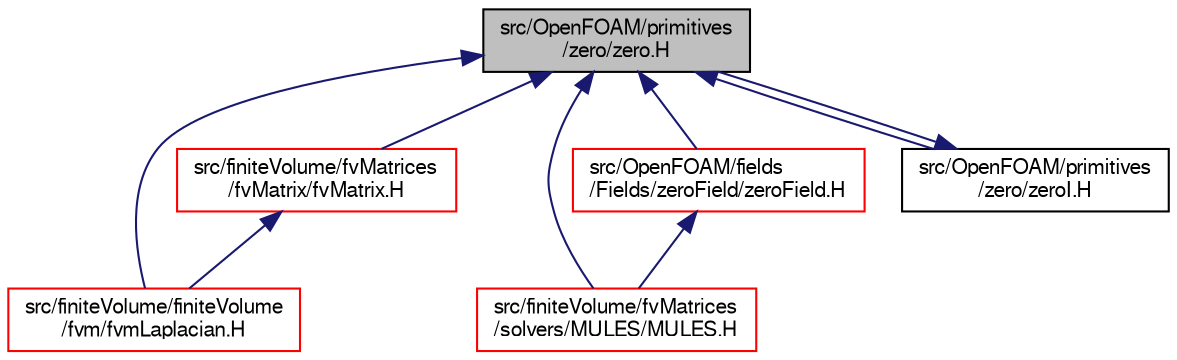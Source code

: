 digraph "src/OpenFOAM/primitives/zero/zero.H"
{
  bgcolor="transparent";
  edge [fontname="FreeSans",fontsize="10",labelfontname="FreeSans",labelfontsize="10"];
  node [fontname="FreeSans",fontsize="10",shape=record];
  Node2 [label="src/OpenFOAM/primitives\l/zero/zero.H",height=0.2,width=0.4,color="black", fillcolor="grey75", style="filled", fontcolor="black"];
  Node2 -> Node3 [dir="back",color="midnightblue",fontsize="10",style="solid",fontname="FreeSans"];
  Node3 [label="src/finiteVolume/finiteVolume\l/fvm/fvmLaplacian.H",height=0.2,width=0.4,color="red",URL="$a03077.html",tooltip="Calculate the matrix for the laplacian of the field. "];
  Node2 -> Node70 [dir="back",color="midnightblue",fontsize="10",style="solid",fontname="FreeSans"];
  Node70 [label="src/finiteVolume/fvMatrices\l/fvMatrix/fvMatrix.H",height=0.2,width=0.4,color="red",URL="$a03281.html"];
  Node70 -> Node3 [dir="back",color="midnightblue",fontsize="10",style="solid",fontname="FreeSans"];
  Node2 -> Node195 [dir="back",color="midnightblue",fontsize="10",style="solid",fontname="FreeSans"];
  Node195 [label="src/finiteVolume/fvMatrices\l/solvers/MULES/MULES.H",height=0.2,width=0.4,color="red",URL="$a03320.html",tooltip="MULES: Multidimensional universal limiter for explicit solution. "];
  Node2 -> Node203 [dir="back",color="midnightblue",fontsize="10",style="solid",fontname="FreeSans"];
  Node203 [label="src/OpenFOAM/fields\l/Fields/zeroField/zeroField.H",height=0.2,width=0.4,color="red",URL="$a09797.html"];
  Node203 -> Node195 [dir="back",color="midnightblue",fontsize="10",style="solid",fontname="FreeSans"];
  Node2 -> Node220 [dir="back",color="midnightblue",fontsize="10",style="solid",fontname="FreeSans"];
  Node220 [label="src/OpenFOAM/primitives\l/zero/zeroI.H",height=0.2,width=0.4,color="black",URL="$a12875.html"];
  Node220 -> Node2 [dir="back",color="midnightblue",fontsize="10",style="solid",fontname="FreeSans"];
}
